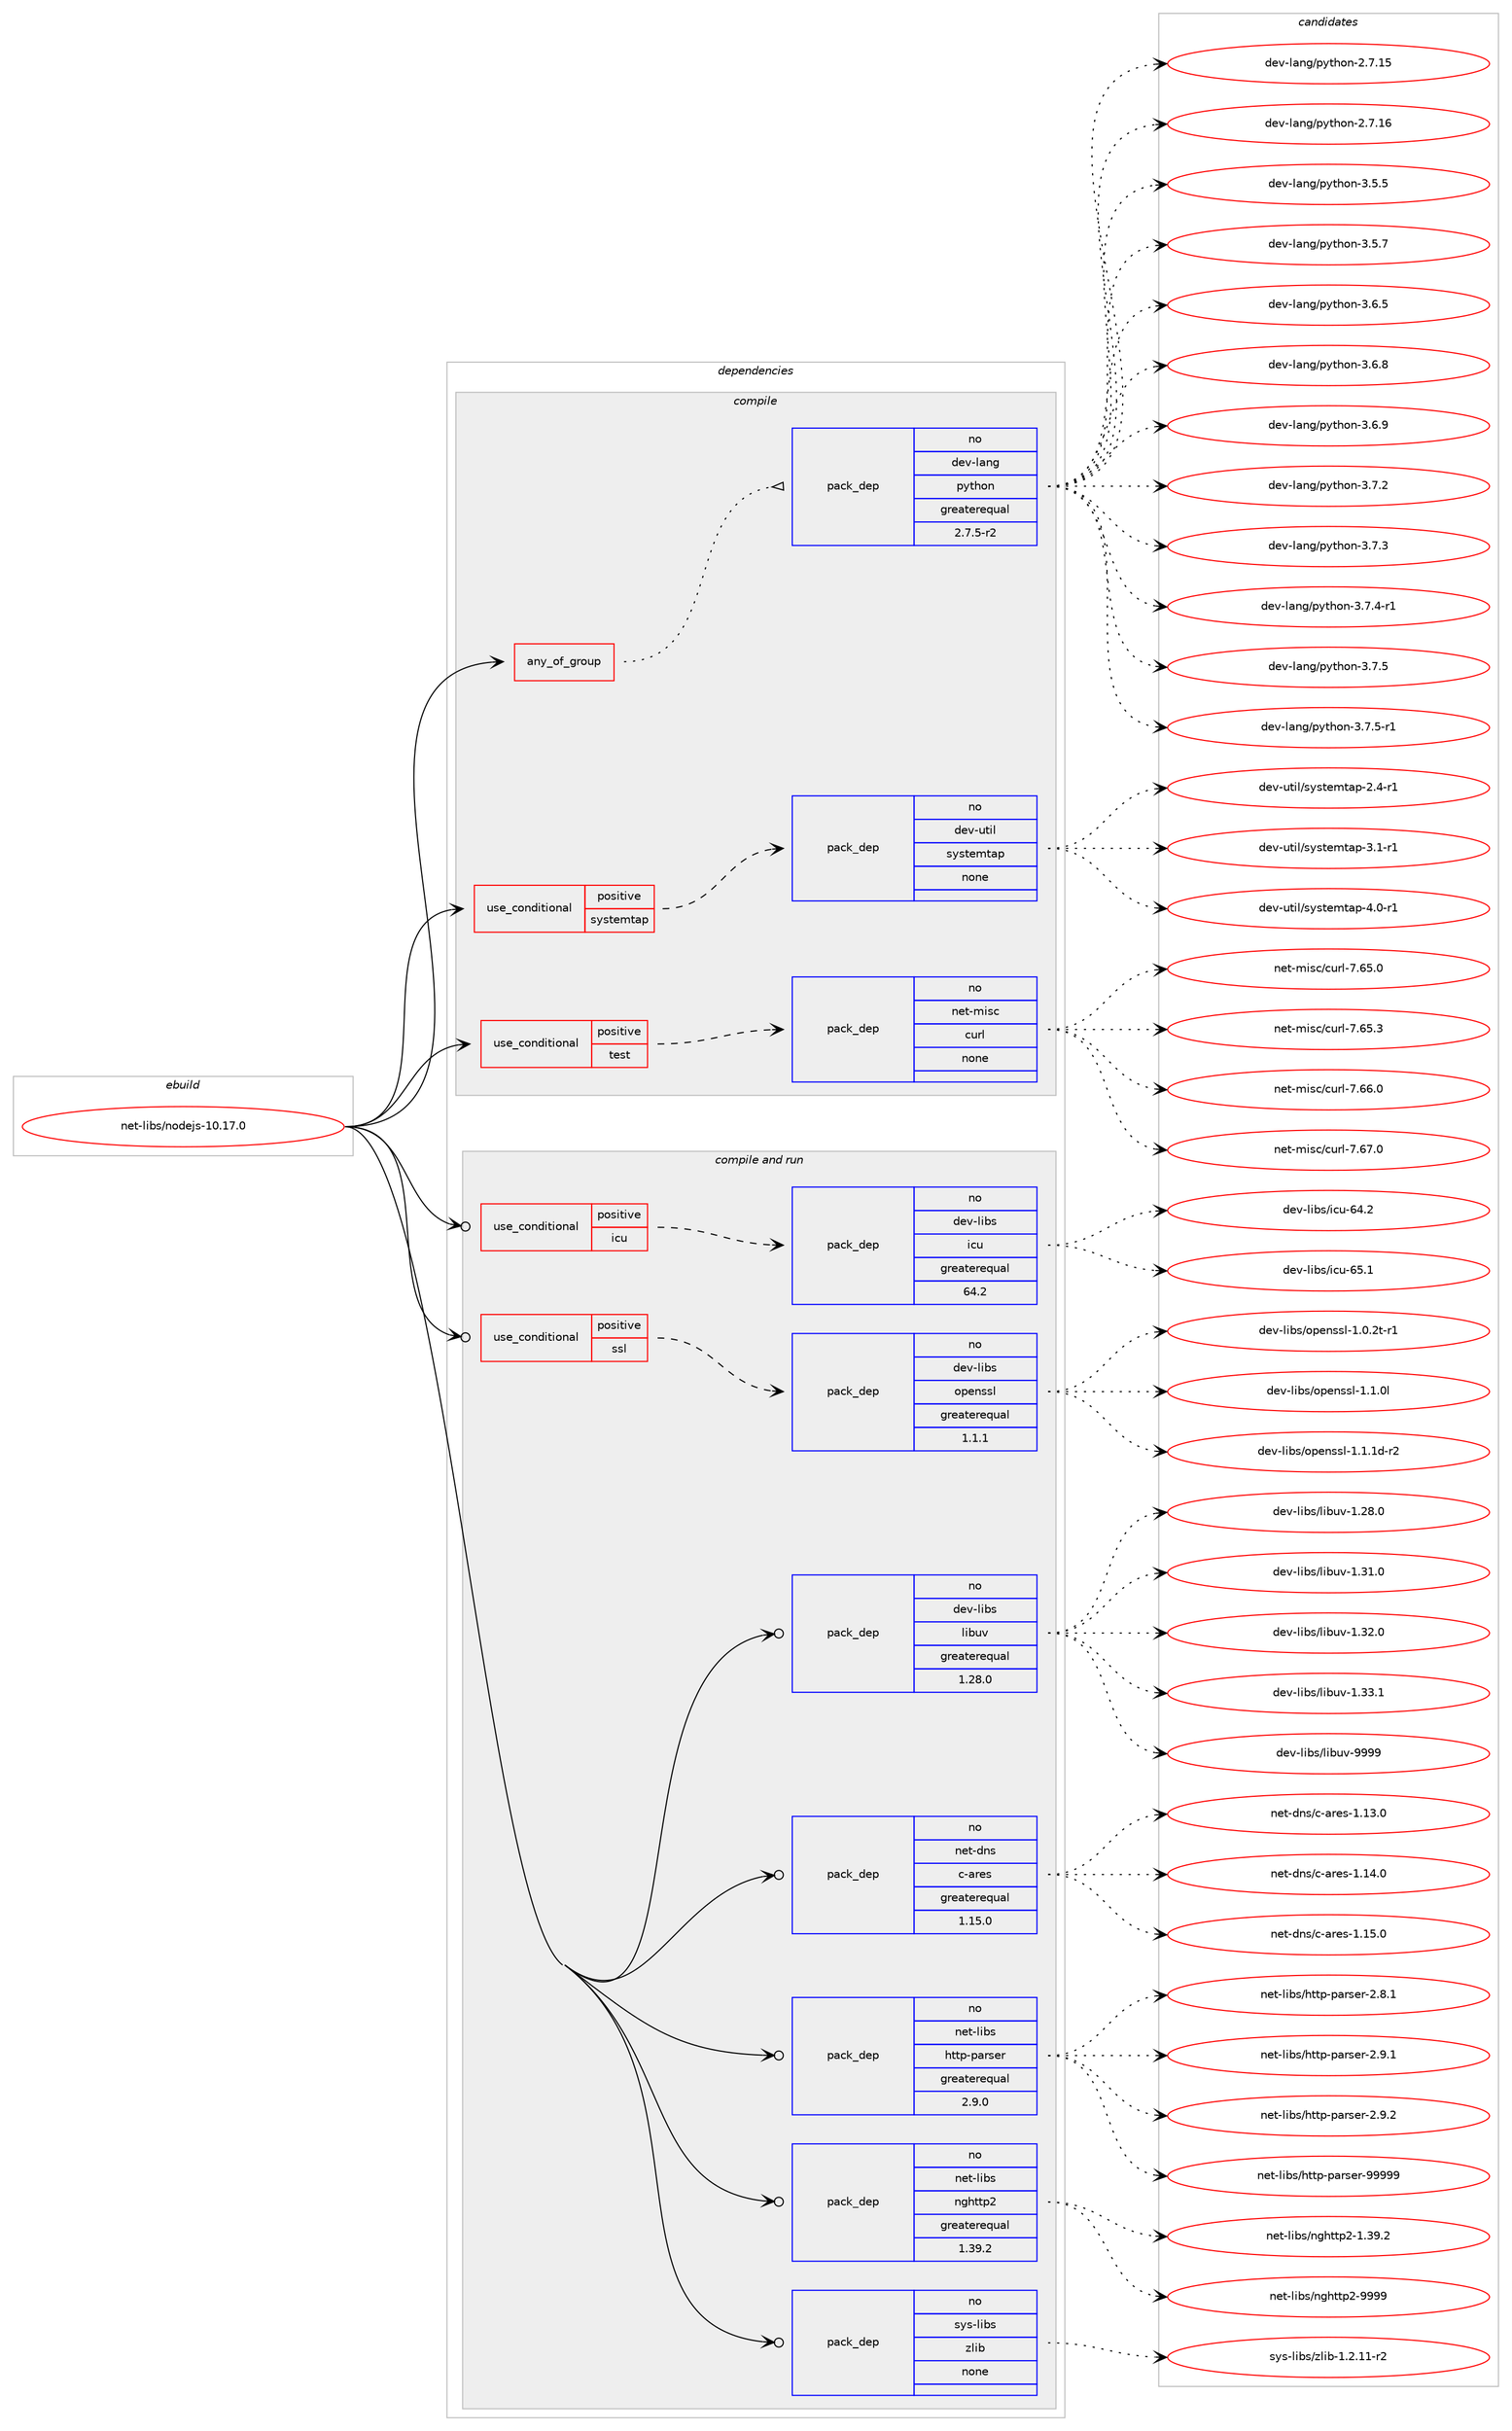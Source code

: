 digraph prolog {

# *************
# Graph options
# *************

newrank=true;
concentrate=true;
compound=true;
graph [rankdir=LR,fontname=Helvetica,fontsize=10,ranksep=1.5];#, ranksep=2.5, nodesep=0.2];
edge  [arrowhead=vee];
node  [fontname=Helvetica,fontsize=10];

# **********
# The ebuild
# **********

subgraph cluster_leftcol {
color=gray;
rank=same;
label=<<i>ebuild</i>>;
id [label="net-libs/nodejs-10.17.0", color=red, width=4, href="../net-libs/nodejs-10.17.0.svg"];
}

# ****************
# The dependencies
# ****************

subgraph cluster_midcol {
color=gray;
label=<<i>dependencies</i>>;
subgraph cluster_compile {
fillcolor="#eeeeee";
style=filled;
label=<<i>compile</i>>;
subgraph any14065 {
dependency828201 [label=<<TABLE BORDER="0" CELLBORDER="1" CELLSPACING="0" CELLPADDING="4"><TR><TD CELLPADDING="10">any_of_group</TD></TR></TABLE>>, shape=none, color=red];subgraph pack611792 {
dependency828202 [label=<<TABLE BORDER="0" CELLBORDER="1" CELLSPACING="0" CELLPADDING="4" WIDTH="220"><TR><TD ROWSPAN="6" CELLPADDING="30">pack_dep</TD></TR><TR><TD WIDTH="110">no</TD></TR><TR><TD>dev-lang</TD></TR><TR><TD>python</TD></TR><TR><TD>greaterequal</TD></TR><TR><TD>2.7.5-r2</TD></TR></TABLE>>, shape=none, color=blue];
}
dependency828201:e -> dependency828202:w [weight=20,style="dotted",arrowhead="oinv"];
}
id:e -> dependency828201:w [weight=20,style="solid",arrowhead="vee"];
subgraph cond201887 {
dependency828203 [label=<<TABLE BORDER="0" CELLBORDER="1" CELLSPACING="0" CELLPADDING="4"><TR><TD ROWSPAN="3" CELLPADDING="10">use_conditional</TD></TR><TR><TD>positive</TD></TR><TR><TD>systemtap</TD></TR></TABLE>>, shape=none, color=red];
subgraph pack611793 {
dependency828204 [label=<<TABLE BORDER="0" CELLBORDER="1" CELLSPACING="0" CELLPADDING="4" WIDTH="220"><TR><TD ROWSPAN="6" CELLPADDING="30">pack_dep</TD></TR><TR><TD WIDTH="110">no</TD></TR><TR><TD>dev-util</TD></TR><TR><TD>systemtap</TD></TR><TR><TD>none</TD></TR><TR><TD></TD></TR></TABLE>>, shape=none, color=blue];
}
dependency828203:e -> dependency828204:w [weight=20,style="dashed",arrowhead="vee"];
}
id:e -> dependency828203:w [weight=20,style="solid",arrowhead="vee"];
subgraph cond201888 {
dependency828205 [label=<<TABLE BORDER="0" CELLBORDER="1" CELLSPACING="0" CELLPADDING="4"><TR><TD ROWSPAN="3" CELLPADDING="10">use_conditional</TD></TR><TR><TD>positive</TD></TR><TR><TD>test</TD></TR></TABLE>>, shape=none, color=red];
subgraph pack611794 {
dependency828206 [label=<<TABLE BORDER="0" CELLBORDER="1" CELLSPACING="0" CELLPADDING="4" WIDTH="220"><TR><TD ROWSPAN="6" CELLPADDING="30">pack_dep</TD></TR><TR><TD WIDTH="110">no</TD></TR><TR><TD>net-misc</TD></TR><TR><TD>curl</TD></TR><TR><TD>none</TD></TR><TR><TD></TD></TR></TABLE>>, shape=none, color=blue];
}
dependency828205:e -> dependency828206:w [weight=20,style="dashed",arrowhead="vee"];
}
id:e -> dependency828205:w [weight=20,style="solid",arrowhead="vee"];
}
subgraph cluster_compileandrun {
fillcolor="#eeeeee";
style=filled;
label=<<i>compile and run</i>>;
subgraph cond201889 {
dependency828207 [label=<<TABLE BORDER="0" CELLBORDER="1" CELLSPACING="0" CELLPADDING="4"><TR><TD ROWSPAN="3" CELLPADDING="10">use_conditional</TD></TR><TR><TD>positive</TD></TR><TR><TD>icu</TD></TR></TABLE>>, shape=none, color=red];
subgraph pack611795 {
dependency828208 [label=<<TABLE BORDER="0" CELLBORDER="1" CELLSPACING="0" CELLPADDING="4" WIDTH="220"><TR><TD ROWSPAN="6" CELLPADDING="30">pack_dep</TD></TR><TR><TD WIDTH="110">no</TD></TR><TR><TD>dev-libs</TD></TR><TR><TD>icu</TD></TR><TR><TD>greaterequal</TD></TR><TR><TD>64.2</TD></TR></TABLE>>, shape=none, color=blue];
}
dependency828207:e -> dependency828208:w [weight=20,style="dashed",arrowhead="vee"];
}
id:e -> dependency828207:w [weight=20,style="solid",arrowhead="odotvee"];
subgraph cond201890 {
dependency828209 [label=<<TABLE BORDER="0" CELLBORDER="1" CELLSPACING="0" CELLPADDING="4"><TR><TD ROWSPAN="3" CELLPADDING="10">use_conditional</TD></TR><TR><TD>positive</TD></TR><TR><TD>ssl</TD></TR></TABLE>>, shape=none, color=red];
subgraph pack611796 {
dependency828210 [label=<<TABLE BORDER="0" CELLBORDER="1" CELLSPACING="0" CELLPADDING="4" WIDTH="220"><TR><TD ROWSPAN="6" CELLPADDING="30">pack_dep</TD></TR><TR><TD WIDTH="110">no</TD></TR><TR><TD>dev-libs</TD></TR><TR><TD>openssl</TD></TR><TR><TD>greaterequal</TD></TR><TR><TD>1.1.1</TD></TR></TABLE>>, shape=none, color=blue];
}
dependency828209:e -> dependency828210:w [weight=20,style="dashed",arrowhead="vee"];
}
id:e -> dependency828209:w [weight=20,style="solid",arrowhead="odotvee"];
subgraph pack611797 {
dependency828211 [label=<<TABLE BORDER="0" CELLBORDER="1" CELLSPACING="0" CELLPADDING="4" WIDTH="220"><TR><TD ROWSPAN="6" CELLPADDING="30">pack_dep</TD></TR><TR><TD WIDTH="110">no</TD></TR><TR><TD>dev-libs</TD></TR><TR><TD>libuv</TD></TR><TR><TD>greaterequal</TD></TR><TR><TD>1.28.0</TD></TR></TABLE>>, shape=none, color=blue];
}
id:e -> dependency828211:w [weight=20,style="solid",arrowhead="odotvee"];
subgraph pack611798 {
dependency828212 [label=<<TABLE BORDER="0" CELLBORDER="1" CELLSPACING="0" CELLPADDING="4" WIDTH="220"><TR><TD ROWSPAN="6" CELLPADDING="30">pack_dep</TD></TR><TR><TD WIDTH="110">no</TD></TR><TR><TD>net-dns</TD></TR><TR><TD>c-ares</TD></TR><TR><TD>greaterequal</TD></TR><TR><TD>1.15.0</TD></TR></TABLE>>, shape=none, color=blue];
}
id:e -> dependency828212:w [weight=20,style="solid",arrowhead="odotvee"];
subgraph pack611799 {
dependency828213 [label=<<TABLE BORDER="0" CELLBORDER="1" CELLSPACING="0" CELLPADDING="4" WIDTH="220"><TR><TD ROWSPAN="6" CELLPADDING="30">pack_dep</TD></TR><TR><TD WIDTH="110">no</TD></TR><TR><TD>net-libs</TD></TR><TR><TD>http-parser</TD></TR><TR><TD>greaterequal</TD></TR><TR><TD>2.9.0</TD></TR></TABLE>>, shape=none, color=blue];
}
id:e -> dependency828213:w [weight=20,style="solid",arrowhead="odotvee"];
subgraph pack611800 {
dependency828214 [label=<<TABLE BORDER="0" CELLBORDER="1" CELLSPACING="0" CELLPADDING="4" WIDTH="220"><TR><TD ROWSPAN="6" CELLPADDING="30">pack_dep</TD></TR><TR><TD WIDTH="110">no</TD></TR><TR><TD>net-libs</TD></TR><TR><TD>nghttp2</TD></TR><TR><TD>greaterequal</TD></TR><TR><TD>1.39.2</TD></TR></TABLE>>, shape=none, color=blue];
}
id:e -> dependency828214:w [weight=20,style="solid",arrowhead="odotvee"];
subgraph pack611801 {
dependency828215 [label=<<TABLE BORDER="0" CELLBORDER="1" CELLSPACING="0" CELLPADDING="4" WIDTH="220"><TR><TD ROWSPAN="6" CELLPADDING="30">pack_dep</TD></TR><TR><TD WIDTH="110">no</TD></TR><TR><TD>sys-libs</TD></TR><TR><TD>zlib</TD></TR><TR><TD>none</TD></TR><TR><TD></TD></TR></TABLE>>, shape=none, color=blue];
}
id:e -> dependency828215:w [weight=20,style="solid",arrowhead="odotvee"];
}
subgraph cluster_run {
fillcolor="#eeeeee";
style=filled;
label=<<i>run</i>>;
}
}

# **************
# The candidates
# **************

subgraph cluster_choices {
rank=same;
color=gray;
label=<<i>candidates</i>>;

subgraph choice611792 {
color=black;
nodesep=1;
choice10010111845108971101034711212111610411111045504655464953 [label="dev-lang/python-2.7.15", color=red, width=4,href="../dev-lang/python-2.7.15.svg"];
choice10010111845108971101034711212111610411111045504655464954 [label="dev-lang/python-2.7.16", color=red, width=4,href="../dev-lang/python-2.7.16.svg"];
choice100101118451089711010347112121116104111110455146534653 [label="dev-lang/python-3.5.5", color=red, width=4,href="../dev-lang/python-3.5.5.svg"];
choice100101118451089711010347112121116104111110455146534655 [label="dev-lang/python-3.5.7", color=red, width=4,href="../dev-lang/python-3.5.7.svg"];
choice100101118451089711010347112121116104111110455146544653 [label="dev-lang/python-3.6.5", color=red, width=4,href="../dev-lang/python-3.6.5.svg"];
choice100101118451089711010347112121116104111110455146544656 [label="dev-lang/python-3.6.8", color=red, width=4,href="../dev-lang/python-3.6.8.svg"];
choice100101118451089711010347112121116104111110455146544657 [label="dev-lang/python-3.6.9", color=red, width=4,href="../dev-lang/python-3.6.9.svg"];
choice100101118451089711010347112121116104111110455146554650 [label="dev-lang/python-3.7.2", color=red, width=4,href="../dev-lang/python-3.7.2.svg"];
choice100101118451089711010347112121116104111110455146554651 [label="dev-lang/python-3.7.3", color=red, width=4,href="../dev-lang/python-3.7.3.svg"];
choice1001011184510897110103471121211161041111104551465546524511449 [label="dev-lang/python-3.7.4-r1", color=red, width=4,href="../dev-lang/python-3.7.4-r1.svg"];
choice100101118451089711010347112121116104111110455146554653 [label="dev-lang/python-3.7.5", color=red, width=4,href="../dev-lang/python-3.7.5.svg"];
choice1001011184510897110103471121211161041111104551465546534511449 [label="dev-lang/python-3.7.5-r1", color=red, width=4,href="../dev-lang/python-3.7.5-r1.svg"];
dependency828202:e -> choice10010111845108971101034711212111610411111045504655464953:w [style=dotted,weight="100"];
dependency828202:e -> choice10010111845108971101034711212111610411111045504655464954:w [style=dotted,weight="100"];
dependency828202:e -> choice100101118451089711010347112121116104111110455146534653:w [style=dotted,weight="100"];
dependency828202:e -> choice100101118451089711010347112121116104111110455146534655:w [style=dotted,weight="100"];
dependency828202:e -> choice100101118451089711010347112121116104111110455146544653:w [style=dotted,weight="100"];
dependency828202:e -> choice100101118451089711010347112121116104111110455146544656:w [style=dotted,weight="100"];
dependency828202:e -> choice100101118451089711010347112121116104111110455146544657:w [style=dotted,weight="100"];
dependency828202:e -> choice100101118451089711010347112121116104111110455146554650:w [style=dotted,weight="100"];
dependency828202:e -> choice100101118451089711010347112121116104111110455146554651:w [style=dotted,weight="100"];
dependency828202:e -> choice1001011184510897110103471121211161041111104551465546524511449:w [style=dotted,weight="100"];
dependency828202:e -> choice100101118451089711010347112121116104111110455146554653:w [style=dotted,weight="100"];
dependency828202:e -> choice1001011184510897110103471121211161041111104551465546534511449:w [style=dotted,weight="100"];
}
subgraph choice611793 {
color=black;
nodesep=1;
choice100101118451171161051084711512111511610110911697112455046524511449 [label="dev-util/systemtap-2.4-r1", color=red, width=4,href="../dev-util/systemtap-2.4-r1.svg"];
choice100101118451171161051084711512111511610110911697112455146494511449 [label="dev-util/systemtap-3.1-r1", color=red, width=4,href="../dev-util/systemtap-3.1-r1.svg"];
choice100101118451171161051084711512111511610110911697112455246484511449 [label="dev-util/systemtap-4.0-r1", color=red, width=4,href="../dev-util/systemtap-4.0-r1.svg"];
dependency828204:e -> choice100101118451171161051084711512111511610110911697112455046524511449:w [style=dotted,weight="100"];
dependency828204:e -> choice100101118451171161051084711512111511610110911697112455146494511449:w [style=dotted,weight="100"];
dependency828204:e -> choice100101118451171161051084711512111511610110911697112455246484511449:w [style=dotted,weight="100"];
}
subgraph choice611794 {
color=black;
nodesep=1;
choice1101011164510910511599479911711410845554654534648 [label="net-misc/curl-7.65.0", color=red, width=4,href="../net-misc/curl-7.65.0.svg"];
choice1101011164510910511599479911711410845554654534651 [label="net-misc/curl-7.65.3", color=red, width=4,href="../net-misc/curl-7.65.3.svg"];
choice1101011164510910511599479911711410845554654544648 [label="net-misc/curl-7.66.0", color=red, width=4,href="../net-misc/curl-7.66.0.svg"];
choice1101011164510910511599479911711410845554654554648 [label="net-misc/curl-7.67.0", color=red, width=4,href="../net-misc/curl-7.67.0.svg"];
dependency828206:e -> choice1101011164510910511599479911711410845554654534648:w [style=dotted,weight="100"];
dependency828206:e -> choice1101011164510910511599479911711410845554654534651:w [style=dotted,weight="100"];
dependency828206:e -> choice1101011164510910511599479911711410845554654544648:w [style=dotted,weight="100"];
dependency828206:e -> choice1101011164510910511599479911711410845554654554648:w [style=dotted,weight="100"];
}
subgraph choice611795 {
color=black;
nodesep=1;
choice100101118451081059811547105991174554524650 [label="dev-libs/icu-64.2", color=red, width=4,href="../dev-libs/icu-64.2.svg"];
choice100101118451081059811547105991174554534649 [label="dev-libs/icu-65.1", color=red, width=4,href="../dev-libs/icu-65.1.svg"];
dependency828208:e -> choice100101118451081059811547105991174554524650:w [style=dotted,weight="100"];
dependency828208:e -> choice100101118451081059811547105991174554534649:w [style=dotted,weight="100"];
}
subgraph choice611796 {
color=black;
nodesep=1;
choice1001011184510810598115471111121011101151151084549464846501164511449 [label="dev-libs/openssl-1.0.2t-r1", color=red, width=4,href="../dev-libs/openssl-1.0.2t-r1.svg"];
choice100101118451081059811547111112101110115115108454946494648108 [label="dev-libs/openssl-1.1.0l", color=red, width=4,href="../dev-libs/openssl-1.1.0l.svg"];
choice1001011184510810598115471111121011101151151084549464946491004511450 [label="dev-libs/openssl-1.1.1d-r2", color=red, width=4,href="../dev-libs/openssl-1.1.1d-r2.svg"];
dependency828210:e -> choice1001011184510810598115471111121011101151151084549464846501164511449:w [style=dotted,weight="100"];
dependency828210:e -> choice100101118451081059811547111112101110115115108454946494648108:w [style=dotted,weight="100"];
dependency828210:e -> choice1001011184510810598115471111121011101151151084549464946491004511450:w [style=dotted,weight="100"];
}
subgraph choice611797 {
color=black;
nodesep=1;
choice1001011184510810598115471081059811711845494650564648 [label="dev-libs/libuv-1.28.0", color=red, width=4,href="../dev-libs/libuv-1.28.0.svg"];
choice1001011184510810598115471081059811711845494651494648 [label="dev-libs/libuv-1.31.0", color=red, width=4,href="../dev-libs/libuv-1.31.0.svg"];
choice1001011184510810598115471081059811711845494651504648 [label="dev-libs/libuv-1.32.0", color=red, width=4,href="../dev-libs/libuv-1.32.0.svg"];
choice1001011184510810598115471081059811711845494651514649 [label="dev-libs/libuv-1.33.1", color=red, width=4,href="../dev-libs/libuv-1.33.1.svg"];
choice100101118451081059811547108105981171184557575757 [label="dev-libs/libuv-9999", color=red, width=4,href="../dev-libs/libuv-9999.svg"];
dependency828211:e -> choice1001011184510810598115471081059811711845494650564648:w [style=dotted,weight="100"];
dependency828211:e -> choice1001011184510810598115471081059811711845494651494648:w [style=dotted,weight="100"];
dependency828211:e -> choice1001011184510810598115471081059811711845494651504648:w [style=dotted,weight="100"];
dependency828211:e -> choice1001011184510810598115471081059811711845494651514649:w [style=dotted,weight="100"];
dependency828211:e -> choice100101118451081059811547108105981171184557575757:w [style=dotted,weight="100"];
}
subgraph choice611798 {
color=black;
nodesep=1;
choice110101116451001101154799459711410111545494649514648 [label="net-dns/c-ares-1.13.0", color=red, width=4,href="../net-dns/c-ares-1.13.0.svg"];
choice110101116451001101154799459711410111545494649524648 [label="net-dns/c-ares-1.14.0", color=red, width=4,href="../net-dns/c-ares-1.14.0.svg"];
choice110101116451001101154799459711410111545494649534648 [label="net-dns/c-ares-1.15.0", color=red, width=4,href="../net-dns/c-ares-1.15.0.svg"];
dependency828212:e -> choice110101116451001101154799459711410111545494649514648:w [style=dotted,weight="100"];
dependency828212:e -> choice110101116451001101154799459711410111545494649524648:w [style=dotted,weight="100"];
dependency828212:e -> choice110101116451001101154799459711410111545494649534648:w [style=dotted,weight="100"];
}
subgraph choice611799 {
color=black;
nodesep=1;
choice1101011164510810598115471041161161124511297114115101114455046564649 [label="net-libs/http-parser-2.8.1", color=red, width=4,href="../net-libs/http-parser-2.8.1.svg"];
choice1101011164510810598115471041161161124511297114115101114455046574649 [label="net-libs/http-parser-2.9.1", color=red, width=4,href="../net-libs/http-parser-2.9.1.svg"];
choice1101011164510810598115471041161161124511297114115101114455046574650 [label="net-libs/http-parser-2.9.2", color=red, width=4,href="../net-libs/http-parser-2.9.2.svg"];
choice1101011164510810598115471041161161124511297114115101114455757575757 [label="net-libs/http-parser-99999", color=red, width=4,href="../net-libs/http-parser-99999.svg"];
dependency828213:e -> choice1101011164510810598115471041161161124511297114115101114455046564649:w [style=dotted,weight="100"];
dependency828213:e -> choice1101011164510810598115471041161161124511297114115101114455046574649:w [style=dotted,weight="100"];
dependency828213:e -> choice1101011164510810598115471041161161124511297114115101114455046574650:w [style=dotted,weight="100"];
dependency828213:e -> choice1101011164510810598115471041161161124511297114115101114455757575757:w [style=dotted,weight="100"];
}
subgraph choice611800 {
color=black;
nodesep=1;
choice1101011164510810598115471101031041161161125045494651574650 [label="net-libs/nghttp2-1.39.2", color=red, width=4,href="../net-libs/nghttp2-1.39.2.svg"];
choice110101116451081059811547110103104116116112504557575757 [label="net-libs/nghttp2-9999", color=red, width=4,href="../net-libs/nghttp2-9999.svg"];
dependency828214:e -> choice1101011164510810598115471101031041161161125045494651574650:w [style=dotted,weight="100"];
dependency828214:e -> choice110101116451081059811547110103104116116112504557575757:w [style=dotted,weight="100"];
}
subgraph choice611801 {
color=black;
nodesep=1;
choice11512111545108105981154712210810598454946504649494511450 [label="sys-libs/zlib-1.2.11-r2", color=red, width=4,href="../sys-libs/zlib-1.2.11-r2.svg"];
dependency828215:e -> choice11512111545108105981154712210810598454946504649494511450:w [style=dotted,weight="100"];
}
}

}
